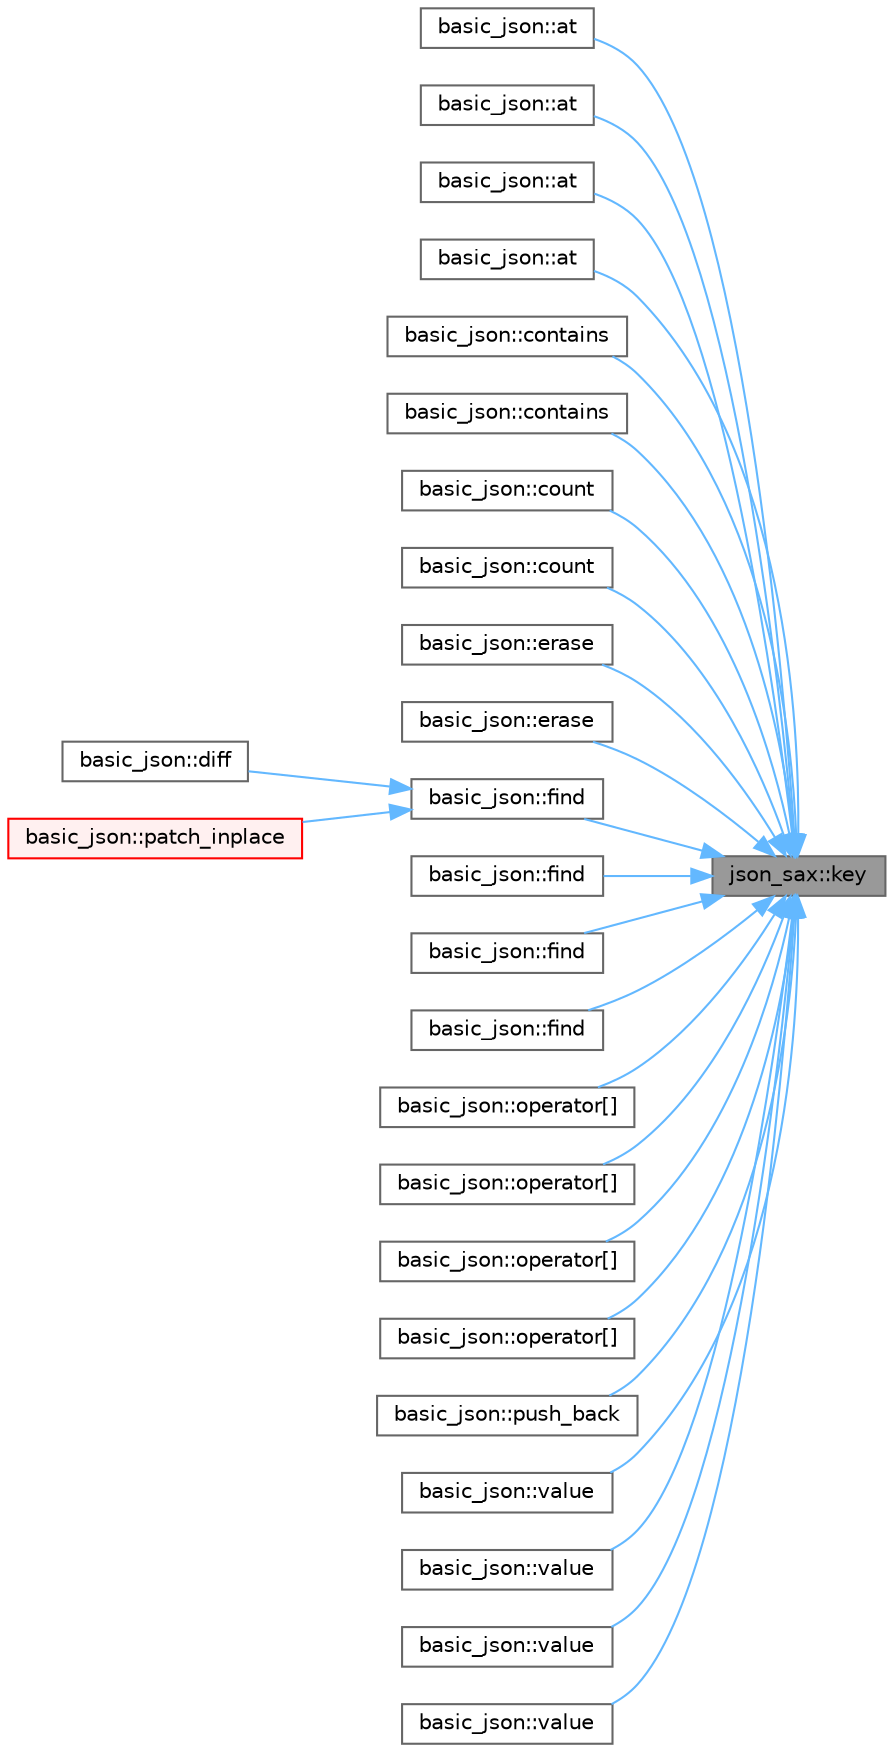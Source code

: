 digraph "json_sax::key"
{
 // LATEX_PDF_SIZE
  bgcolor="transparent";
  edge [fontname=Helvetica,fontsize=10,labelfontname=Helvetica,labelfontsize=10];
  node [fontname=Helvetica,fontsize=10,shape=box,height=0.2,width=0.4];
  rankdir="RL";
  Node1 [id="Node000001",label="json_sax::key",height=0.2,width=0.4,color="gray40", fillcolor="grey60", style="filled", fontcolor="black",tooltip="an object key was read"];
  Node1 -> Node2 [id="edge1_Node000001_Node000002",dir="back",color="steelblue1",style="solid",tooltip=" "];
  Node2 [id="Node000002",label="basic_json::at",height=0.2,width=0.4,color="grey40", fillcolor="white", style="filled",URL="$classbasic__json.html#accafaaf23f60bb245ddb1fa0972b33a3",tooltip="access specified object element with bounds checking"];
  Node1 -> Node3 [id="edge2_Node000001_Node000003",dir="back",color="steelblue1",style="solid",tooltip=" "];
  Node3 [id="Node000003",label="basic_json::at",height=0.2,width=0.4,color="grey40", fillcolor="white", style="filled",URL="$classbasic__json.html#aba9a21714e81e98fc5786a2339ea1665",tooltip="access specified object element with bounds checking"];
  Node1 -> Node4 [id="edge3_Node000001_Node000004",dir="back",color="steelblue1",style="solid",tooltip=" "];
  Node4 [id="Node000004",label="basic_json::at",height=0.2,width=0.4,color="grey40", fillcolor="white", style="filled",URL="$classbasic__json.html#a4cd9ba2f2164d9cee83b07f76d40843f",tooltip="access specified object element with bounds checking"];
  Node1 -> Node5 [id="edge4_Node000001_Node000005",dir="back",color="steelblue1",style="solid",tooltip=" "];
  Node5 [id="Node000005",label="basic_json::at",height=0.2,width=0.4,color="grey40", fillcolor="white", style="filled",URL="$classbasic__json.html#a7ae6267ca4bd85e25f61dc5ba30204da",tooltip="access specified object element with bounds checking"];
  Node1 -> Node6 [id="edge5_Node000001_Node000006",dir="back",color="steelblue1",style="solid",tooltip=" "];
  Node6 [id="Node000006",label="basic_json::contains",height=0.2,width=0.4,color="grey40", fillcolor="white", style="filled",URL="$classbasic__json.html#afd5ea67fe1a4778be5189423e2545d7a",tooltip="check the existence of an element in a JSON object"];
  Node1 -> Node7 [id="edge6_Node000001_Node000007",dir="back",color="steelblue1",style="solid",tooltip=" "];
  Node7 [id="Node000007",label="basic_json::contains",height=0.2,width=0.4,color="grey40", fillcolor="white", style="filled",URL="$classbasic__json.html#a7053bdd8e9ee2fcb0ca9c54ec85f1297",tooltip="check the existence of an element in a JSON object"];
  Node1 -> Node8 [id="edge7_Node000001_Node000008",dir="back",color="steelblue1",style="solid",tooltip=" "];
  Node8 [id="Node000008",label="basic_json::count",height=0.2,width=0.4,color="grey40", fillcolor="white", style="filled",URL="$classbasic__json.html#ad1e1eff03a320299e6a8639a7579ca46",tooltip="returns the number of occurrences of a key in a JSON object"];
  Node1 -> Node9 [id="edge8_Node000001_Node000009",dir="back",color="steelblue1",style="solid",tooltip=" "];
  Node9 [id="Node000009",label="basic_json::count",height=0.2,width=0.4,color="grey40", fillcolor="white", style="filled",URL="$classbasic__json.html#a1ba1cd73d36a2cd58a9da7021b0f7317",tooltip="returns the number of occurrences of a key in a JSON object"];
  Node1 -> Node10 [id="edge9_Node000001_Node000010",dir="back",color="steelblue1",style="solid",tooltip=" "];
  Node10 [id="Node000010",label="basic_json::erase",height=0.2,width=0.4,color="grey40", fillcolor="white", style="filled",URL="$classbasic__json.html#a05da3b93f2d4a7164589abffaa9acb33",tooltip="remove element from a JSON object given a key"];
  Node1 -> Node11 [id="edge10_Node000001_Node000011",dir="back",color="steelblue1",style="solid",tooltip=" "];
  Node11 [id="Node000011",label="basic_json::erase",height=0.2,width=0.4,color="grey40", fillcolor="white", style="filled",URL="$classbasic__json.html#a5f763336e84232f38e2d80e142f9820e",tooltip="remove element from a JSON object given a key"];
  Node1 -> Node12 [id="edge11_Node000001_Node000012",dir="back",color="steelblue1",style="solid",tooltip=" "];
  Node12 [id="Node000012",label="basic_json::find",height=0.2,width=0.4,color="grey40", fillcolor="white", style="filled",URL="$classbasic__json.html#a727e3cfb5a874314d8deb12cb53a8105",tooltip="find an element in a JSON object"];
  Node12 -> Node13 [id="edge12_Node000012_Node000013",dir="back",color="steelblue1",style="solid",tooltip=" "];
  Node13 [id="Node000013",label="basic_json::diff",height=0.2,width=0.4,color="grey40", fillcolor="white", style="filled",URL="$classbasic__json.html#a699ef418df577e75f28dfce6b04d6c2f",tooltip="creates a diff as a JSON patch"];
  Node12 -> Node14 [id="edge13_Node000012_Node000014",dir="back",color="steelblue1",style="solid",tooltip=" "];
  Node14 [id="Node000014",label="basic_json::patch_inplace",height=0.2,width=0.4,color="red", fillcolor="#FFF0F0", style="filled",URL="$classbasic__json.html#a693812b31e106dec9166e93d8f6dd7d7",tooltip="applies a JSON patch in-place without copying the object"];
  Node1 -> Node16 [id="edge14_Node000001_Node000016",dir="back",color="steelblue1",style="solid",tooltip=" "];
  Node16 [id="Node000016",label="basic_json::find",height=0.2,width=0.4,color="grey40", fillcolor="white", style="filled",URL="$classbasic__json.html#a7bf93ae61eb63a9e543cafb3f723900c",tooltip="find an element in a JSON object"];
  Node1 -> Node17 [id="edge15_Node000001_Node000017",dir="back",color="steelblue1",style="solid",tooltip=" "];
  Node17 [id="Node000017",label="basic_json::find",height=0.2,width=0.4,color="grey40", fillcolor="white", style="filled",URL="$classbasic__json.html#a89dd769ce700326266883ba96a98a8f2",tooltip="find an element in a JSON object"];
  Node1 -> Node18 [id="edge16_Node000001_Node000018",dir="back",color="steelblue1",style="solid",tooltip=" "];
  Node18 [id="Node000018",label="basic_json::find",height=0.2,width=0.4,color="grey40", fillcolor="white", style="filled",URL="$classbasic__json.html#afe1bb257797042aef7142c91f35390d8",tooltip="find an element in a JSON object"];
  Node1 -> Node19 [id="edge17_Node000001_Node000019",dir="back",color="steelblue1",style="solid",tooltip=" "];
  Node19 [id="Node000019",label="basic_json::operator[]",height=0.2,width=0.4,color="grey40", fillcolor="white", style="filled",URL="$classbasic__json.html#a3d3ea17617e94886f3e86ac921095a13",tooltip="access specified object element"];
  Node1 -> Node20 [id="edge18_Node000001_Node000020",dir="back",color="steelblue1",style="solid",tooltip=" "];
  Node20 [id="Node000020",label="basic_json::operator[]",height=0.2,width=0.4,color="grey40", fillcolor="white", style="filled",URL="$classbasic__json.html#a06fe1a1c7aa8c193c73aa40b17ee5f68",tooltip="access specified object element"];
  Node1 -> Node21 [id="edge19_Node000001_Node000021",dir="back",color="steelblue1",style="solid",tooltip=" "];
  Node21 [id="Node000021",label="basic_json::operator[]",height=0.2,width=0.4,color="grey40", fillcolor="white", style="filled",URL="$classbasic__json.html#a2e11a3f2a234cd296b515173b6a3b986",tooltip="access specified object element"];
  Node1 -> Node22 [id="edge20_Node000001_Node000022",dir="back",color="steelblue1",style="solid",tooltip=" "];
  Node22 [id="Node000022",label="basic_json::operator[]",height=0.2,width=0.4,color="grey40", fillcolor="white", style="filled",URL="$classbasic__json.html#a9c5825034534bf9256a33d2dd995c25a",tooltip="access specified object element"];
  Node1 -> Node23 [id="edge21_Node000001_Node000023",dir="back",color="steelblue1",style="solid",tooltip=" "];
  Node23 [id="Node000023",label="basic_json::push_back",height=0.2,width=0.4,color="grey40", fillcolor="white", style="filled",URL="$classbasic__json.html#a4fcacc90f17b156f0b6c8e0430624853",tooltip="add an object to an object"];
  Node1 -> Node24 [id="edge22_Node000001_Node000024",dir="back",color="steelblue1",style="solid",tooltip=" "];
  Node24 [id="Node000024",label="basic_json::value",height=0.2,width=0.4,color="grey40", fillcolor="white", style="filled",URL="$classbasic__json.html#a80c2436388fd16a1529ce9afce8229ef",tooltip="access specified object element with default value"];
  Node1 -> Node25 [id="edge23_Node000001_Node000025",dir="back",color="steelblue1",style="solid",tooltip=" "];
  Node25 [id="Node000025",label="basic_json::value",height=0.2,width=0.4,color="grey40", fillcolor="white", style="filled",URL="$classbasic__json.html#a56244e0ed0943ad62faf61b06e7ba139",tooltip="access specified object element with default value"];
  Node1 -> Node26 [id="edge24_Node000001_Node000026",dir="back",color="steelblue1",style="solid",tooltip=" "];
  Node26 [id="Node000026",label="basic_json::value",height=0.2,width=0.4,color="grey40", fillcolor="white", style="filled",URL="$classbasic__json.html#acbe572bbfbd4687a7a9167465e4d41f2",tooltip="access specified object element with default value"];
  Node1 -> Node27 [id="edge25_Node000001_Node000027",dir="back",color="steelblue1",style="solid",tooltip=" "];
  Node27 [id="Node000027",label="basic_json::value",height=0.2,width=0.4,color="grey40", fillcolor="white", style="filled",URL="$classbasic__json.html#a694398741710ce1c22797ad47109898b",tooltip="access specified object element via JSON Pointer with default value"];
}
